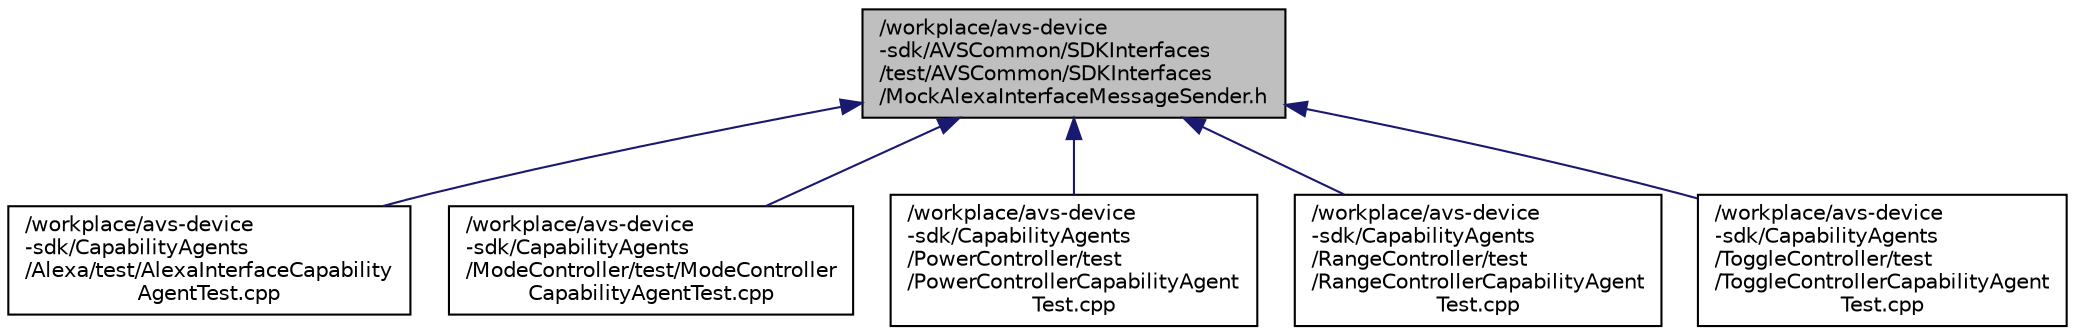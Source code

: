 digraph "/workplace/avs-device-sdk/AVSCommon/SDKInterfaces/test/AVSCommon/SDKInterfaces/MockAlexaInterfaceMessageSender.h"
{
  edge [fontname="Helvetica",fontsize="10",labelfontname="Helvetica",labelfontsize="10"];
  node [fontname="Helvetica",fontsize="10",shape=record];
  Node31 [label="/workplace/avs-device\l-sdk/AVSCommon/SDKInterfaces\l/test/AVSCommon/SDKInterfaces\l/MockAlexaInterfaceMessageSender.h",height=0.2,width=0.4,color="black", fillcolor="grey75", style="filled", fontcolor="black"];
  Node31 -> Node32 [dir="back",color="midnightblue",fontsize="10",style="solid",fontname="Helvetica"];
  Node32 [label="/workplace/avs-device\l-sdk/CapabilityAgents\l/Alexa/test/AlexaInterfaceCapability\lAgentTest.cpp",height=0.2,width=0.4,color="black", fillcolor="white", style="filled",URL="$_alexa_interface_capability_agent_test_8cpp.html"];
  Node31 -> Node33 [dir="back",color="midnightblue",fontsize="10",style="solid",fontname="Helvetica"];
  Node33 [label="/workplace/avs-device\l-sdk/CapabilityAgents\l/ModeController/test/ModeController\lCapabilityAgentTest.cpp",height=0.2,width=0.4,color="black", fillcolor="white", style="filled",URL="$_mode_controller_capability_agent_test_8cpp.html"];
  Node31 -> Node34 [dir="back",color="midnightblue",fontsize="10",style="solid",fontname="Helvetica"];
  Node34 [label="/workplace/avs-device\l-sdk/CapabilityAgents\l/PowerController/test\l/PowerControllerCapabilityAgent\lTest.cpp",height=0.2,width=0.4,color="black", fillcolor="white", style="filled",URL="$_power_controller_capability_agent_test_8cpp.html"];
  Node31 -> Node35 [dir="back",color="midnightblue",fontsize="10",style="solid",fontname="Helvetica"];
  Node35 [label="/workplace/avs-device\l-sdk/CapabilityAgents\l/RangeController/test\l/RangeControllerCapabilityAgent\lTest.cpp",height=0.2,width=0.4,color="black", fillcolor="white", style="filled",URL="$_range_controller_capability_agent_test_8cpp.html"];
  Node31 -> Node36 [dir="back",color="midnightblue",fontsize="10",style="solid",fontname="Helvetica"];
  Node36 [label="/workplace/avs-device\l-sdk/CapabilityAgents\l/ToggleController/test\l/ToggleControllerCapabilityAgent\lTest.cpp",height=0.2,width=0.4,color="black", fillcolor="white", style="filled",URL="$_toggle_controller_capability_agent_test_8cpp.html"];
}
